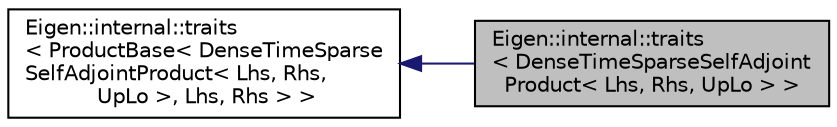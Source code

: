 digraph "Eigen::internal::traits&lt; DenseTimeSparseSelfAdjointProduct&lt; Lhs, Rhs, UpLo &gt; &gt;"
{
  edge [fontname="Helvetica",fontsize="10",labelfontname="Helvetica",labelfontsize="10"];
  node [fontname="Helvetica",fontsize="10",shape=record];
  rankdir="LR";
  Node1 [label="Eigen::internal::traits\l\< DenseTimeSparseSelfAdjoint\lProduct\< Lhs, Rhs, UpLo \> \>",height=0.2,width=0.4,color="black", fillcolor="grey75", style="filled" fontcolor="black"];
  Node2 -> Node1 [dir="back",color="midnightblue",fontsize="10",style="solid",fontname="Helvetica"];
  Node2 [label="Eigen::internal::traits\l\< ProductBase\< DenseTimeSparse\lSelfAdjointProduct\< Lhs, Rhs,\l UpLo \>, Lhs, Rhs \> \>",height=0.2,width=0.4,color="black", fillcolor="white", style="filled",URL="$structEigen_1_1internal_1_1traits.html"];
}
